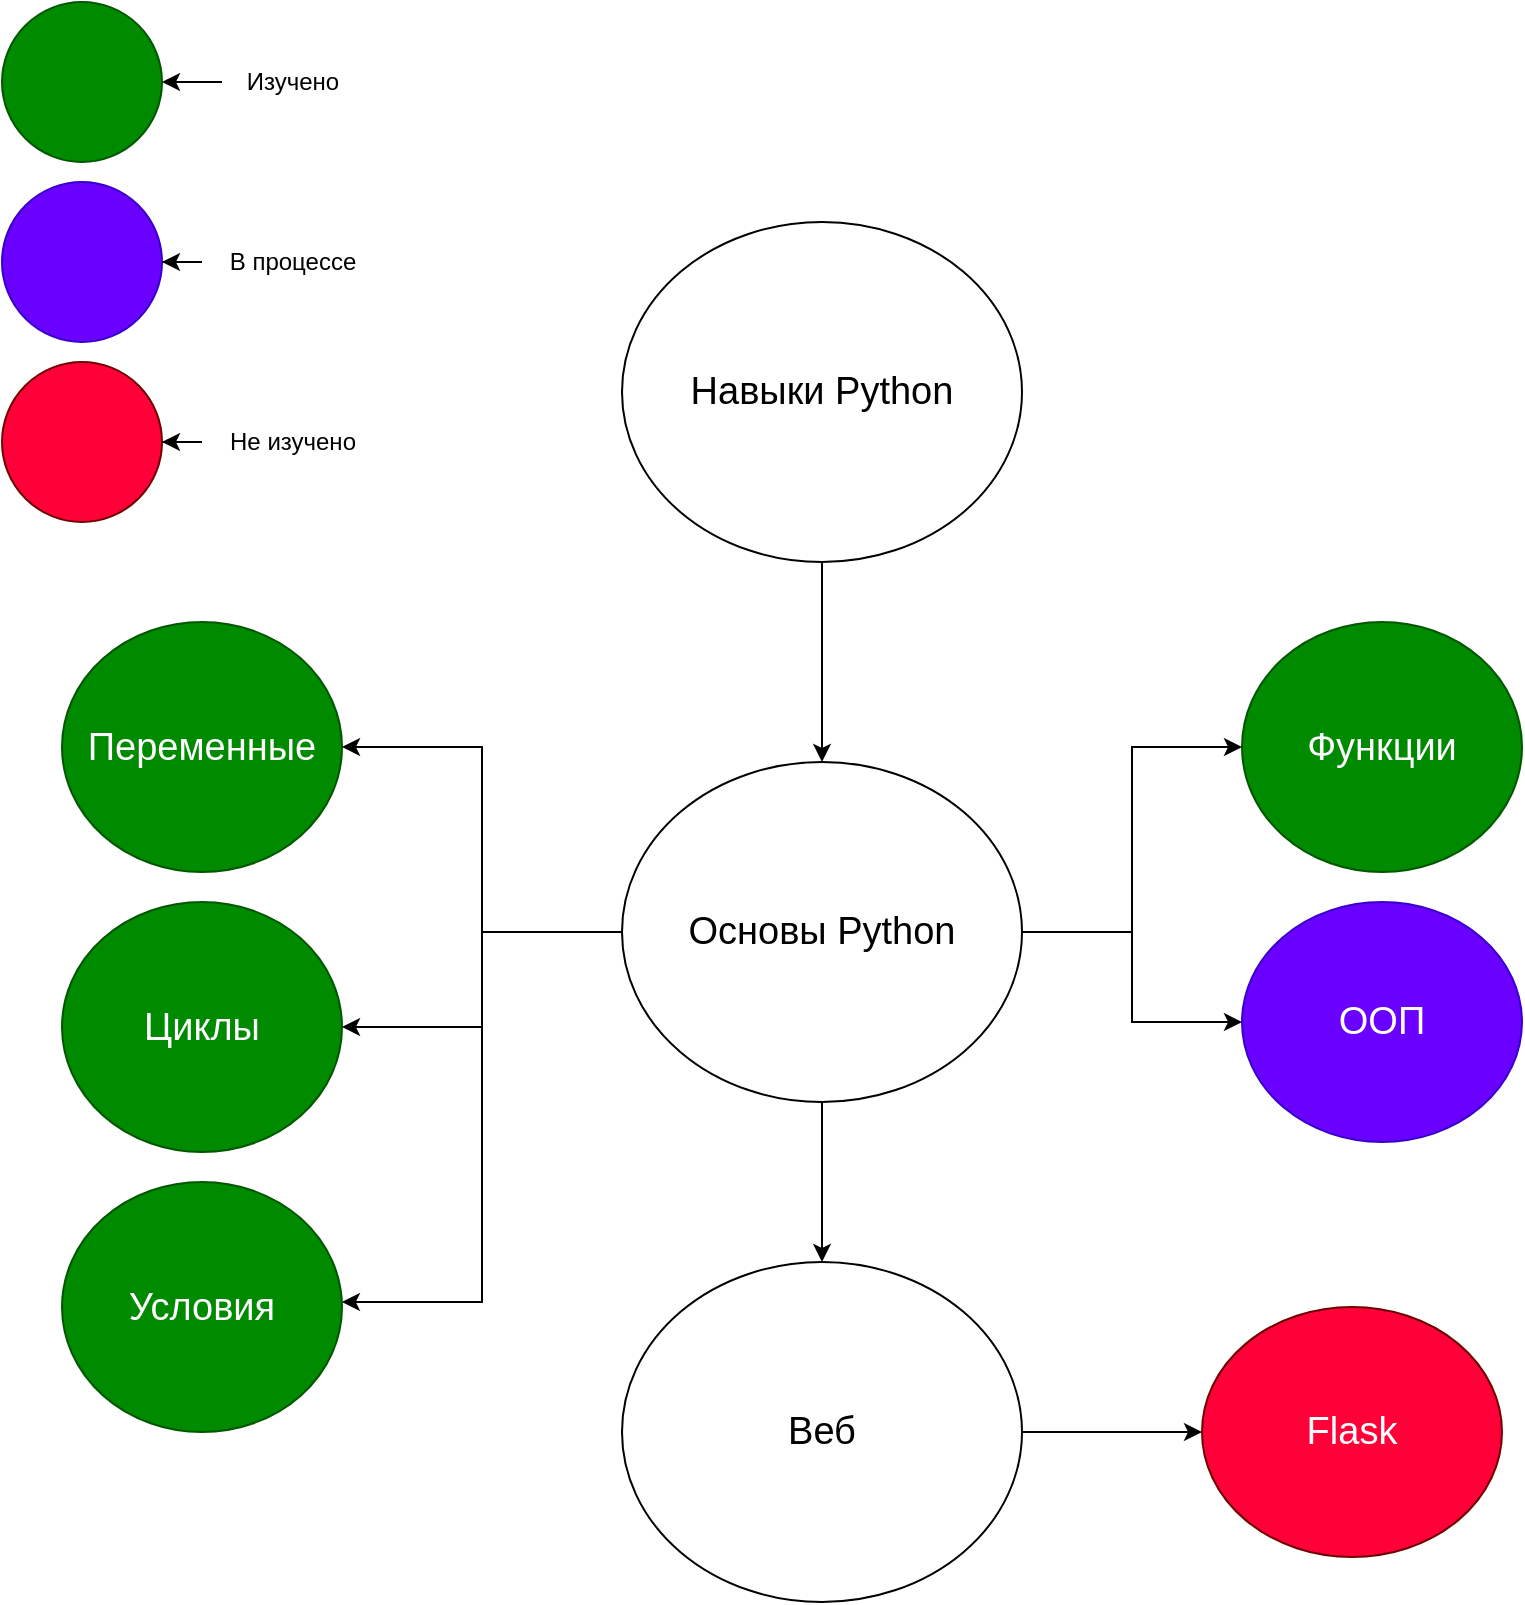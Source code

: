 <mxfile version="27.0.9">
  <diagram name="Страница — 1" id="zuhOUFEAUgPxKYiW0h1A">
    <mxGraphModel dx="873" dy="782" grid="1" gridSize="10" guides="1" tooltips="1" connect="1" arrows="1" fold="1" page="1" pageScale="1" pageWidth="827" pageHeight="1169" math="0" shadow="0">
      <root>
        <mxCell id="0" />
        <mxCell id="1" parent="0" />
        <mxCell id="S9Ba3ydLvkP-LubQu80q-5" style="edgeStyle=orthogonalEdgeStyle;rounded=0;orthogonalLoop=1;jettySize=auto;html=1;exitX=0.5;exitY=1;exitDx=0;exitDy=0;entryX=0.5;entryY=0;entryDx=0;entryDy=0;" edge="1" parent="1" source="S9Ba3ydLvkP-LubQu80q-1" target="S9Ba3ydLvkP-LubQu80q-4">
          <mxGeometry relative="1" as="geometry" />
        </mxCell>
        <mxCell id="S9Ba3ydLvkP-LubQu80q-1" value="&lt;span style=&quot;font-size: 19px;&quot;&gt;Навыки Python&lt;/span&gt;" style="ellipse;whiteSpace=wrap;html=1;" vertex="1" parent="1">
          <mxGeometry x="320" y="120" width="200" height="170" as="geometry" />
        </mxCell>
        <mxCell id="S9Ba3ydLvkP-LubQu80q-7" value="" style="edgeStyle=orthogonalEdgeStyle;rounded=0;orthogonalLoop=1;jettySize=auto;html=1;" edge="1" parent="1" source="S9Ba3ydLvkP-LubQu80q-4" target="S9Ba3ydLvkP-LubQu80q-6">
          <mxGeometry relative="1" as="geometry">
            <mxPoint x="200" y="410" as="targetPoint" />
          </mxGeometry>
        </mxCell>
        <mxCell id="S9Ba3ydLvkP-LubQu80q-11" style="edgeStyle=orthogonalEdgeStyle;rounded=0;orthogonalLoop=1;jettySize=auto;html=1;entryX=1;entryY=0.5;entryDx=0;entryDy=0;" edge="1" parent="1" source="S9Ba3ydLvkP-LubQu80q-4" target="S9Ba3ydLvkP-LubQu80q-10">
          <mxGeometry relative="1" as="geometry">
            <mxPoint x="180" y="420" as="targetPoint" />
          </mxGeometry>
        </mxCell>
        <mxCell id="S9Ba3ydLvkP-LubQu80q-23" style="edgeStyle=orthogonalEdgeStyle;rounded=0;orthogonalLoop=1;jettySize=auto;html=1;" edge="1" parent="1" source="S9Ba3ydLvkP-LubQu80q-4" target="S9Ba3ydLvkP-LubQu80q-22">
          <mxGeometry relative="1" as="geometry" />
        </mxCell>
        <mxCell id="S9Ba3ydLvkP-LubQu80q-25" style="edgeStyle=orthogonalEdgeStyle;rounded=0;orthogonalLoop=1;jettySize=auto;html=1;" edge="1" parent="1" source="S9Ba3ydLvkP-LubQu80q-4" target="S9Ba3ydLvkP-LubQu80q-24">
          <mxGeometry relative="1" as="geometry" />
        </mxCell>
        <mxCell id="S9Ba3ydLvkP-LubQu80q-27" style="edgeStyle=orthogonalEdgeStyle;rounded=0;orthogonalLoop=1;jettySize=auto;html=1;" edge="1" parent="1" source="S9Ba3ydLvkP-LubQu80q-4" target="S9Ba3ydLvkP-LubQu80q-26">
          <mxGeometry relative="1" as="geometry">
            <mxPoint x="190" y="660" as="targetPoint" />
            <Array as="points">
              <mxPoint x="250" y="475" />
              <mxPoint x="250" y="660" />
            </Array>
          </mxGeometry>
        </mxCell>
        <mxCell id="S9Ba3ydLvkP-LubQu80q-29" value="" style="edgeStyle=orthogonalEdgeStyle;rounded=0;orthogonalLoop=1;jettySize=auto;html=1;" edge="1" parent="1" source="S9Ba3ydLvkP-LubQu80q-4" target="S9Ba3ydLvkP-LubQu80q-28">
          <mxGeometry relative="1" as="geometry" />
        </mxCell>
        <mxCell id="S9Ba3ydLvkP-LubQu80q-4" value="&lt;span style=&quot;font-size: 19px;&quot;&gt;Основы Python&lt;br&gt;&lt;/span&gt;" style="ellipse;whiteSpace=wrap;html=1;" vertex="1" parent="1">
          <mxGeometry x="320" y="390" width="200" height="170" as="geometry" />
        </mxCell>
        <UserObject label="&lt;font style=&quot;font-size: 19px;&quot;&gt;Переменные&lt;/font&gt;" link="https://skillbox.ru/media/code/peremennye-v-python-chto-eto-takoe-i-kakie-oni-byvayut/" linkTarget="_blank" id="S9Ba3ydLvkP-LubQu80q-6">
          <mxCell style="ellipse;whiteSpace=wrap;html=1;fillColor=#008a00;fontColor=#ffffff;strokeColor=#005700;" vertex="1" parent="1">
            <mxGeometry x="40" y="320" width="140" height="125" as="geometry" />
          </mxCell>
        </UserObject>
        <UserObject label="&lt;font style=&quot;font-size: 19px;&quot;&gt;Циклы&lt;/font&gt;" link="https://skillbox.ru/media/code/tsikly-v-python-kak-rabotayut-i-kakie-byvayut/" linkTarget="_blank" id="S9Ba3ydLvkP-LubQu80q-10">
          <mxCell style="ellipse;whiteSpace=wrap;html=1;fillColor=#008a00;fontColor=#ffffff;strokeColor=#005700;" vertex="1" parent="1">
            <mxGeometry x="40" y="460" width="140" height="125" as="geometry" />
          </mxCell>
        </UserObject>
        <mxCell id="S9Ba3ydLvkP-LubQu80q-12" value="" style="ellipse;whiteSpace=wrap;html=1;fillColor=#008a00;fontColor=#ffffff;strokeColor=#005700;" vertex="1" parent="1">
          <mxGeometry x="10" y="10" width="80" height="80" as="geometry" />
        </mxCell>
        <mxCell id="S9Ba3ydLvkP-LubQu80q-13" value="" style="ellipse;whiteSpace=wrap;html=1;fillColor=light-dark(#6A00FF,#FFFF00);strokeColor=#3700CC;fontColor=#ffffff;" vertex="1" parent="1">
          <mxGeometry x="10" y="100" width="80" height="80" as="geometry" />
        </mxCell>
        <mxCell id="S9Ba3ydLvkP-LubQu80q-14" value="" style="ellipse;whiteSpace=wrap;html=1;fillColor=light-dark(#FF0038,#FF3916);fontColor=#ffffff;strokeColor=#6F0000;" vertex="1" parent="1">
          <mxGeometry x="10" y="190" width="80" height="80" as="geometry" />
        </mxCell>
        <mxCell id="S9Ba3ydLvkP-LubQu80q-16" value="" style="edgeStyle=orthogonalEdgeStyle;rounded=0;orthogonalLoop=1;jettySize=auto;html=1;" edge="1" parent="1" source="S9Ba3ydLvkP-LubQu80q-15" target="S9Ba3ydLvkP-LubQu80q-12">
          <mxGeometry relative="1" as="geometry" />
        </mxCell>
        <mxCell id="S9Ba3ydLvkP-LubQu80q-15" value="Изучено" style="text;html=1;align=center;verticalAlign=middle;resizable=0;points=[];autosize=1;strokeColor=none;fillColor=none;" vertex="1" parent="1">
          <mxGeometry x="120" y="35" width="70" height="30" as="geometry" />
        </mxCell>
        <mxCell id="S9Ba3ydLvkP-LubQu80q-19" value="" style="edgeStyle=orthogonalEdgeStyle;rounded=0;orthogonalLoop=1;jettySize=auto;html=1;" edge="1" parent="1" source="S9Ba3ydLvkP-LubQu80q-17" target="S9Ba3ydLvkP-LubQu80q-13">
          <mxGeometry relative="1" as="geometry" />
        </mxCell>
        <mxCell id="S9Ba3ydLvkP-LubQu80q-17" value="В процессе" style="text;html=1;align=center;verticalAlign=middle;resizable=0;points=[];autosize=1;strokeColor=none;fillColor=none;" vertex="1" parent="1">
          <mxGeometry x="110" y="125" width="90" height="30" as="geometry" />
        </mxCell>
        <mxCell id="S9Ba3ydLvkP-LubQu80q-20" value="" style="edgeStyle=orthogonalEdgeStyle;rounded=0;orthogonalLoop=1;jettySize=auto;html=1;" edge="1" parent="1" source="S9Ba3ydLvkP-LubQu80q-18" target="S9Ba3ydLvkP-LubQu80q-14">
          <mxGeometry relative="1" as="geometry" />
        </mxCell>
        <mxCell id="S9Ba3ydLvkP-LubQu80q-18" value="Не изучено" style="text;html=1;align=center;verticalAlign=middle;resizable=0;points=[];autosize=1;strokeColor=none;fillColor=none;" vertex="1" parent="1">
          <mxGeometry x="110" y="215" width="90" height="30" as="geometry" />
        </mxCell>
        <UserObject label="&lt;font style=&quot;font-size: 19px;&quot;&gt;Функции&lt;/font&gt;" link="https://skillbox.ru/media/code/funktsii-v-python-dlya-chego-oni-nuzhny-i-kak-s-nimi-rabotat/" linkTarget="_blank" id="S9Ba3ydLvkP-LubQu80q-22">
          <mxCell style="ellipse;whiteSpace=wrap;html=1;fillColor=#008a00;fontColor=#ffffff;strokeColor=#005700;" vertex="1" parent="1">
            <mxGeometry x="630" y="320" width="140" height="125" as="geometry" />
          </mxCell>
        </UserObject>
        <UserObject label="&lt;font style=&quot;font-size: 19px;&quot;&gt;ООП&lt;/font&gt;" link="https://skillbox.ru/media/code/kak-izbezhat-putanitsy-v-kode-ili-kratkiy-kurs-oop-na-python/" linkTarget="_blank" id="S9Ba3ydLvkP-LubQu80q-24">
          <mxCell style="ellipse;whiteSpace=wrap;html=1;fillColor=light-dark(#6A00FF,#FFFF00);strokeColor=#3700CC;fontColor=#ffffff;" vertex="1" parent="1">
            <mxGeometry x="630" y="460" width="140" height="120" as="geometry" />
          </mxCell>
        </UserObject>
        <UserObject label="&lt;font style=&quot;font-size: 19px;&quot;&gt;Условия&lt;/font&gt;" link="https://skillbox.ru/media/code/uslovnye-operatory-v-python-ot-prostykh-esli-do-vlozhennykh-konstruktsiy/" linkTarget="_blank" id="S9Ba3ydLvkP-LubQu80q-26">
          <mxCell style="ellipse;whiteSpace=wrap;html=1;fillColor=#008a00;fontColor=#ffffff;strokeColor=#005700;" vertex="1" parent="1">
            <mxGeometry x="40" y="600" width="140" height="125" as="geometry" />
          </mxCell>
        </UserObject>
        <mxCell id="S9Ba3ydLvkP-LubQu80q-32" style="edgeStyle=orthogonalEdgeStyle;rounded=0;orthogonalLoop=1;jettySize=auto;html=1;" edge="1" parent="1" source="S9Ba3ydLvkP-LubQu80q-28" target="S9Ba3ydLvkP-LubQu80q-31">
          <mxGeometry relative="1" as="geometry" />
        </mxCell>
        <mxCell id="S9Ba3ydLvkP-LubQu80q-28" value="&lt;span style=&quot;font-size: 19px;&quot;&gt;Веб&lt;br&gt;&lt;/span&gt;" style="ellipse;whiteSpace=wrap;html=1;" vertex="1" parent="1">
          <mxGeometry x="320" y="640" width="200" height="170" as="geometry" />
        </mxCell>
        <UserObject label="&lt;font style=&quot;font-size: 19px;&quot;&gt;Flask&lt;/font&gt;" link="https://flask.palletsprojects.com/en/stable/" linkTarget="_blank" id="S9Ba3ydLvkP-LubQu80q-31">
          <mxCell style="ellipse;whiteSpace=wrap;html=1;fillColor=light-dark(#FF0038,#FF3916);fontColor=#ffffff;strokeColor=#6F0000;" vertex="1" parent="1">
            <mxGeometry x="610" y="662.5" width="150" height="125" as="geometry" />
          </mxCell>
        </UserObject>
      </root>
    </mxGraphModel>
  </diagram>
</mxfile>

